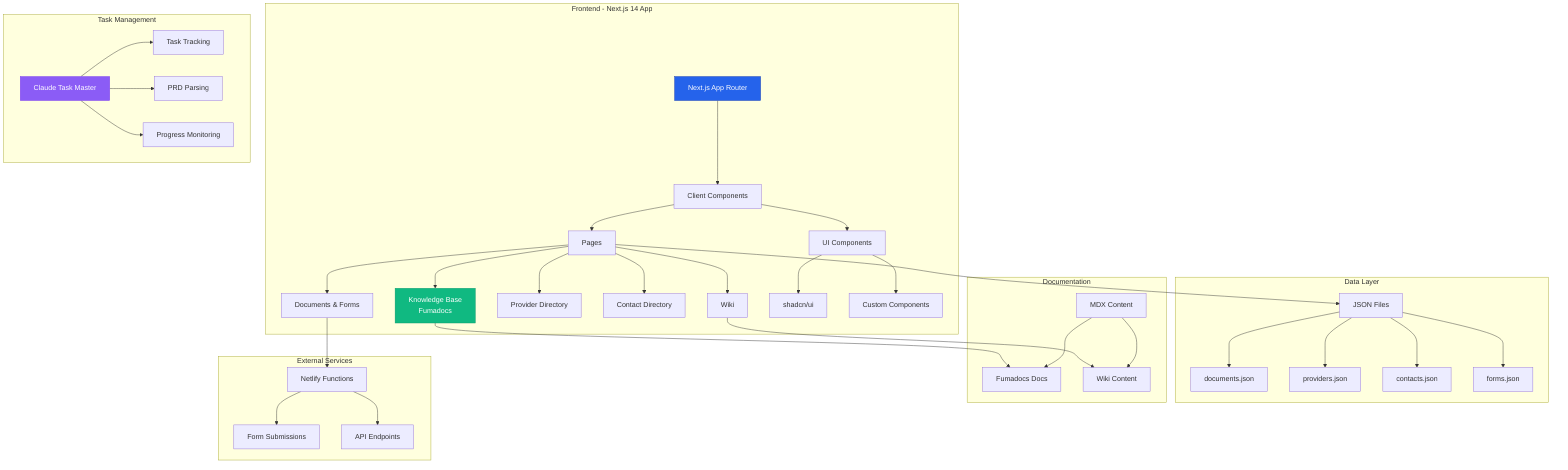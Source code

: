 graph TB
    subgraph "Frontend - Next.js 14 App"
        A[Next.js App Router] --> B[Client Components]
        B --> C[Pages]
        B --> D[UI Components]
        
        C --> E[Knowledge Base<br/>Fumadocs]
        C --> F[Documents & Forms]
        C --> G[Provider Directory]
        C --> H[Contact Directory]
        C --> I[Wiki]
        
        D --> J[shadcn/ui]
        D --> K[Custom Components]
    end
    
    subgraph "Data Layer"
        L[JSON Files] --> M[documents.json]
        L --> N[providers.json]
        L --> O[contacts.json]
        L --> P[forms.json]
    end
    
    subgraph "Documentation"
        Q[MDX Content] --> R[Fumadocs Docs]
        Q --> S[Wiki Content]
    end
    
    subgraph "External Services"
        T[Netlify Functions] --> U[Form Submissions]
        T --> V[API Endpoints]
    end
    
    subgraph "Task Management"
        W[Claude Task Master] --> X[Task Tracking]
        W --> Y[PRD Parsing]
        W --> Z[Progress Monitoring]
    end
    
    C --> L
    E --> R
    I --> S
    F --> T
    
    style A fill:#2563eb,stroke:#1e40af,color:#fff
    style E fill:#10b981,stroke:#059669,color:#fff
    style W fill:#8b5cf6,stroke:#7c3aed,color:#fff